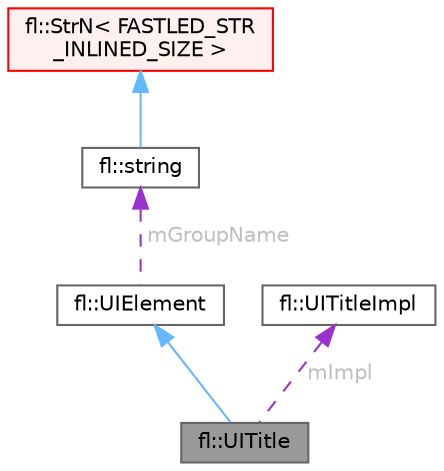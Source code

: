 digraph "fl::UITitle"
{
 // INTERACTIVE_SVG=YES
 // LATEX_PDF_SIZE
  bgcolor="transparent";
  edge [fontname=Helvetica,fontsize=10,labelfontname=Helvetica,labelfontsize=10];
  node [fontname=Helvetica,fontsize=10,shape=box,height=0.2,width=0.4];
  Node1 [id="Node000001",label="fl::UITitle",height=0.2,width=0.4,color="gray40", fillcolor="grey60", style="filled", fontcolor="black",tooltip=" "];
  Node2 -> Node1 [id="edge1_Node000001_Node000002",dir="back",color="steelblue1",style="solid",tooltip=" "];
  Node2 [id="Node000002",label="fl::UIElement",height=0.2,width=0.4,color="gray40", fillcolor="white", style="filled",URL="$df/d7b/classfl_1_1_u_i_element.html",tooltip=" "];
  Node3 -> Node2 [id="edge2_Node000002_Node000003",dir="back",color="darkorchid3",style="dashed",tooltip=" ",label=" mGroupName",fontcolor="grey" ];
  Node3 [id="Node000003",label="fl::string",height=0.2,width=0.4,color="gray40", fillcolor="white", style="filled",URL="$d2/db2/classfl_1_1string.html",tooltip=" "];
  Node4 -> Node3 [id="edge3_Node000003_Node000004",dir="back",color="steelblue1",style="solid",tooltip=" "];
  Node4 [id="Node000004",label="fl::StrN\< FASTLED_STR\l_INLINED_SIZE \>",height=0.2,width=0.4,color="red", fillcolor="#FFF0F0", style="filled",URL="$dc/d96/classfl_1_1_str_n.html",tooltip=" "];
  Node6 -> Node1 [id="edge4_Node000001_Node000006",dir="back",color="darkorchid3",style="dashed",tooltip=" ",label=" mImpl",fontcolor="grey" ];
  Node6 [id="Node000006",label="fl::UITitleImpl",height=0.2,width=0.4,color="gray40", fillcolor="white", style="filled",URL="$df/d99/classfl_1_1_u_i_title_impl.html",tooltip=" "];
}
